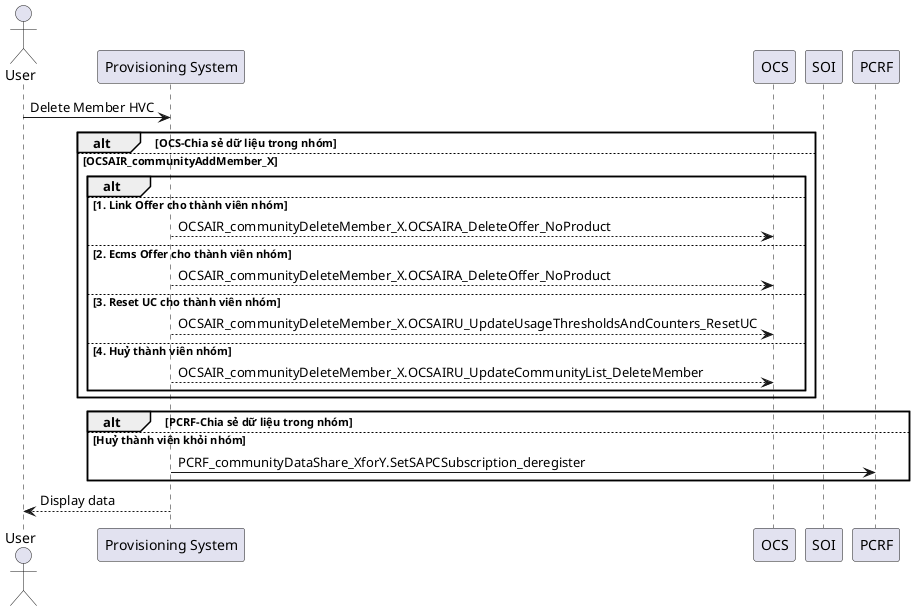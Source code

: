 @startuml
actor User
participant "Provisioning System" as pro
participant "OCS" as ocs
participant "SOI" as soi
participant "PCRF" as pcrf

User -> pro: Delete Member HVC

alt OCS-Chia sẻ dữ liệu trong nhóm
else OCSAIR_communityAddMember_X
    alt
        else 1. Link Offer cho thành viên nhóm
            pro -->ocs: OCSAIR_communityDeleteMember_X.OCSAIRA_DeleteOffer_NoProduct
        else 2. Ecms Offer cho thành viên nhóm
            pro -->ocs: OCSAIR_communityDeleteMember_X.OCSAIRA_DeleteOffer_NoProduct
        else 3. Reset UC cho thành viên nhóm
            pro -->ocs: OCSAIR_communityDeleteMember_X.OCSAIRU_UpdateUsageThresholdsAndCounters_ResetUC
        else 4. Huỷ thành viên nhóm
            pro -->ocs: OCSAIR_communityDeleteMember_X.OCSAIRU_UpdateCommunityList_DeleteMember
    end
end

alt PCRF-Chia sẻ dữ liệu trong nhóm
else Huỷ thành viên khỏi nhóm
    pro -> pcrf: PCRF_communityDataShare_XforY.SetSAPCSubscription_deregister
end
pro --> User: Display data
@enduml
